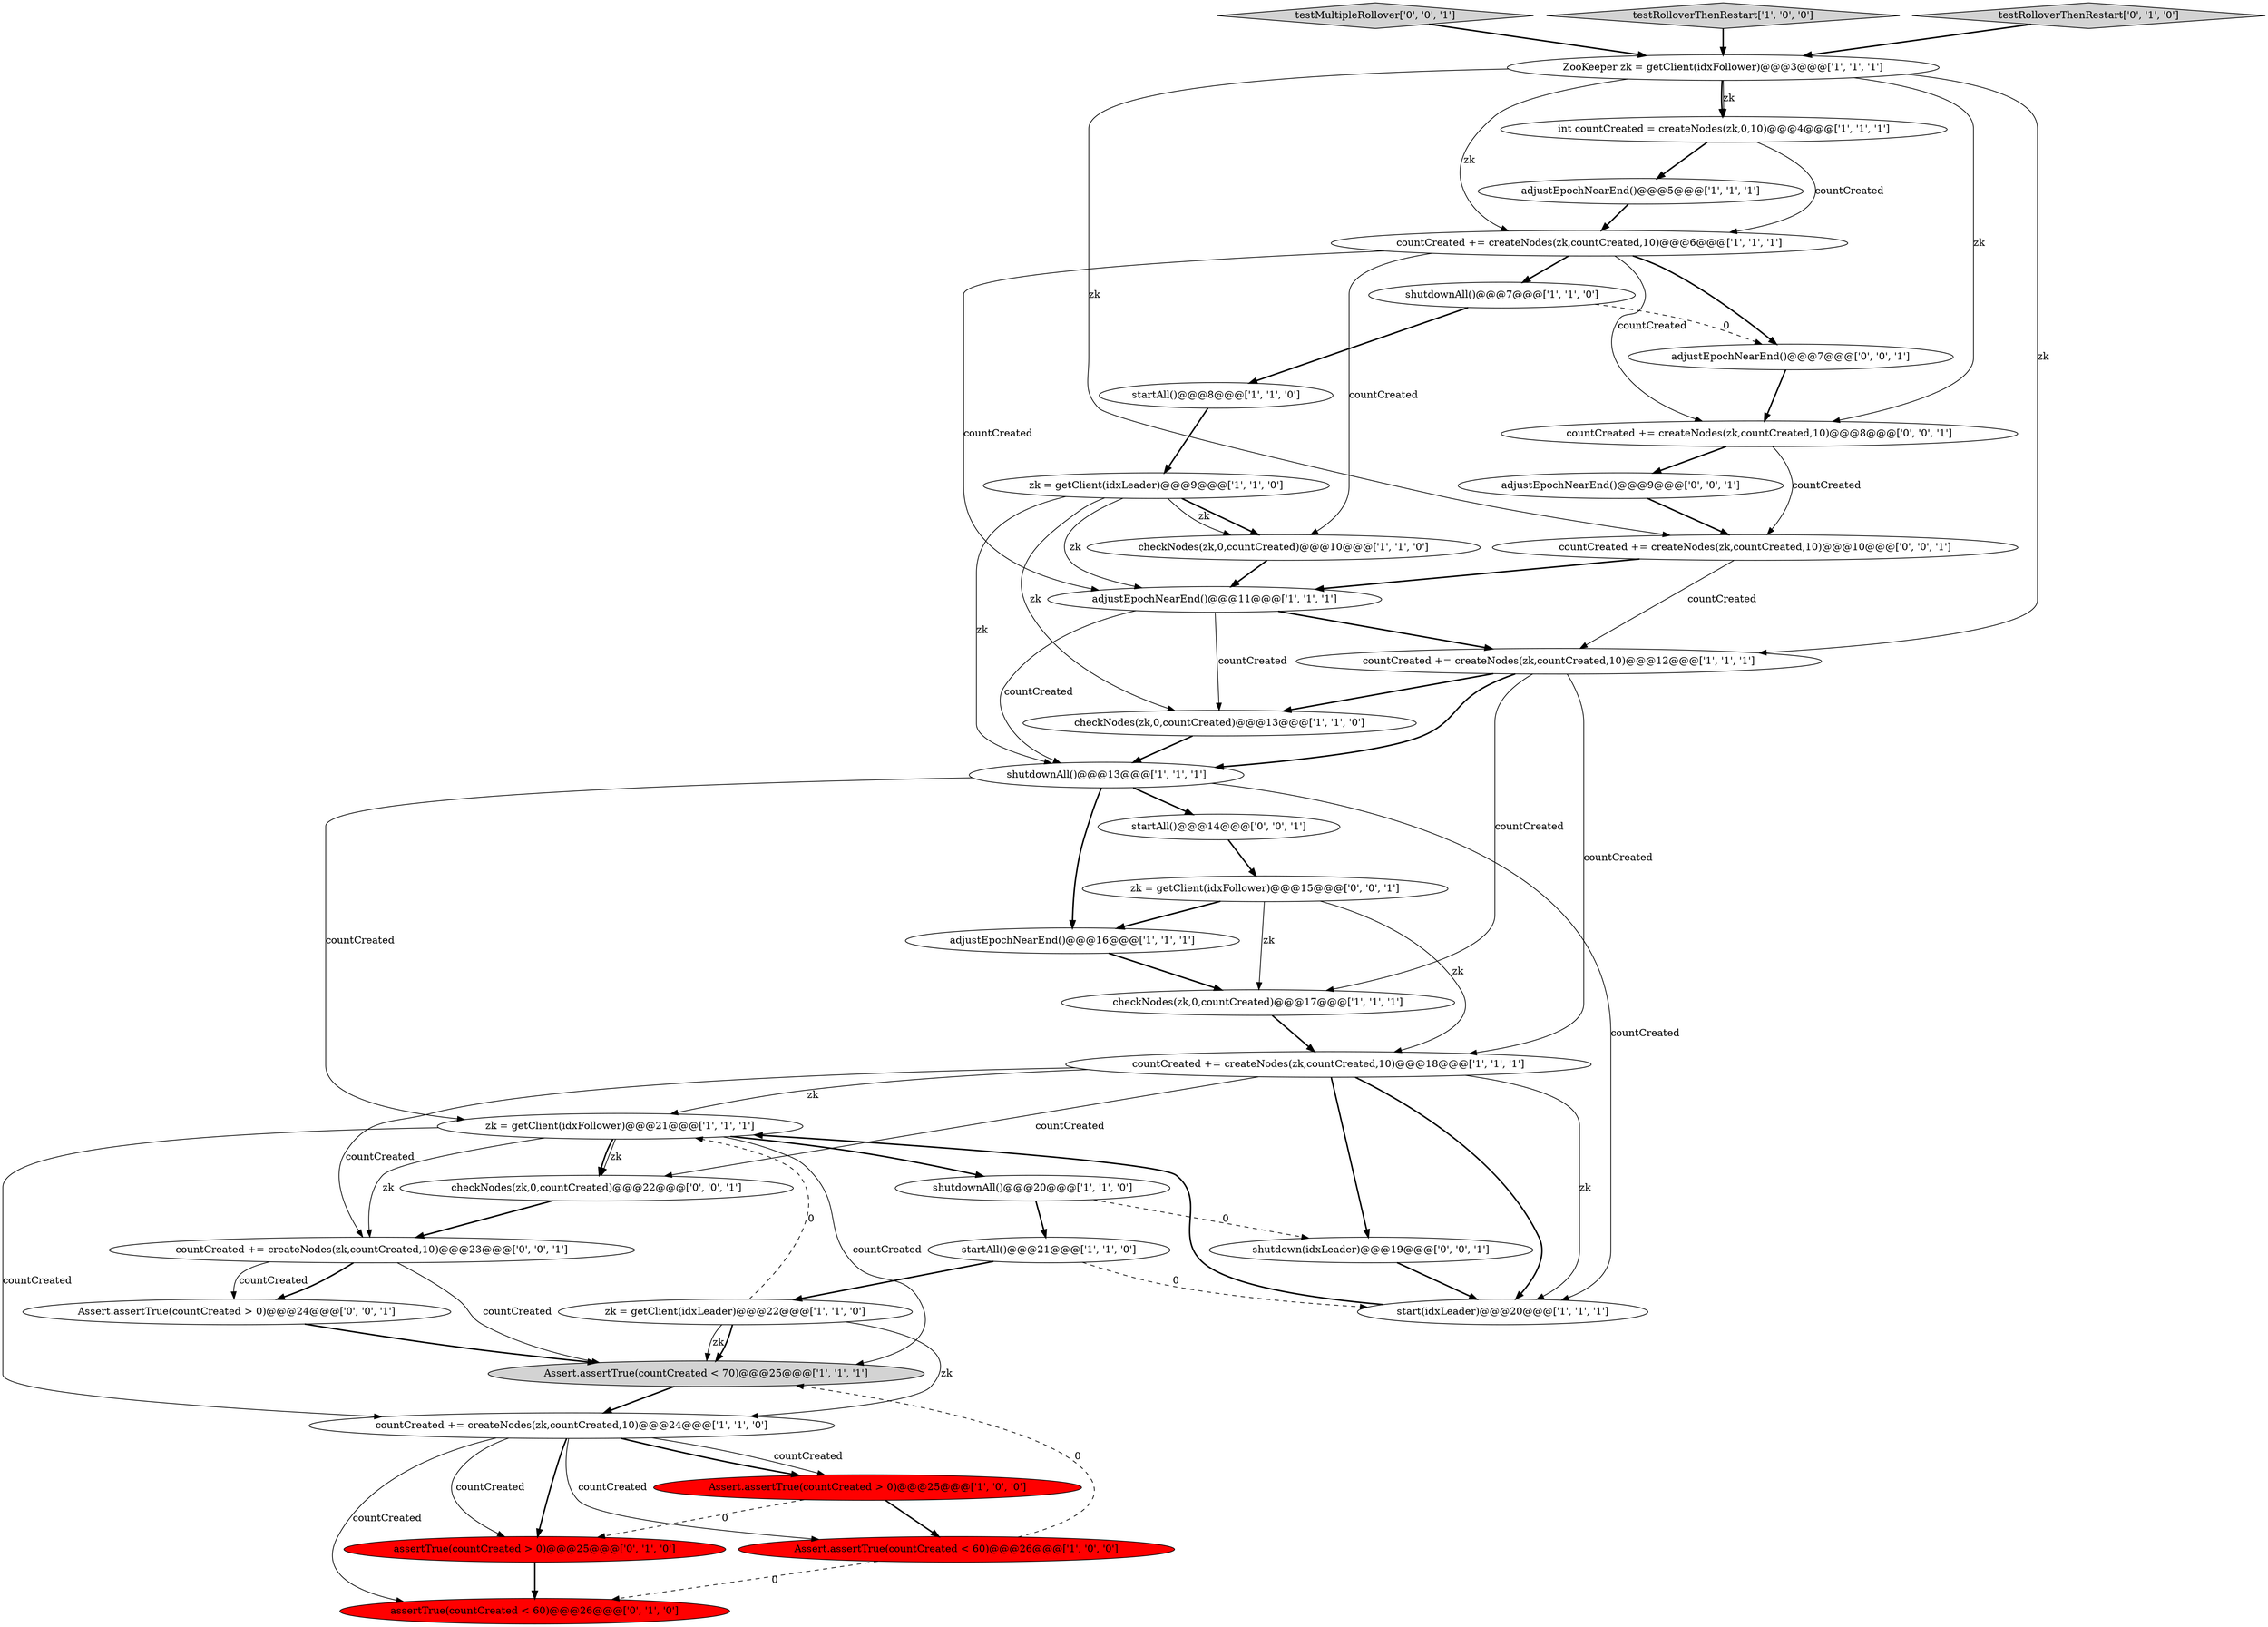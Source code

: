 digraph {
24 [style = filled, label = "int countCreated = createNodes(zk,0,10)@@@4@@@['1', '1', '1']", fillcolor = white, shape = ellipse image = "AAA0AAABBB1BBB"];
21 [style = filled, label = "countCreated += createNodes(zk,countCreated,10)@@@18@@@['1', '1', '1']", fillcolor = white, shape = ellipse image = "AAA0AAABBB1BBB"];
30 [style = filled, label = "adjustEpochNearEnd()@@@7@@@['0', '0', '1']", fillcolor = white, shape = ellipse image = "AAA0AAABBB3BBB"];
29 [style = filled, label = "testMultipleRollover['0', '0', '1']", fillcolor = lightgray, shape = diamond image = "AAA0AAABBB3BBB"];
27 [style = filled, label = "assertTrue(countCreated > 0)@@@25@@@['0', '1', '0']", fillcolor = red, shape = ellipse image = "AAA1AAABBB2BBB"];
36 [style = filled, label = "checkNodes(zk,0,countCreated)@@@22@@@['0', '0', '1']", fillcolor = white, shape = ellipse image = "AAA0AAABBB3BBB"];
38 [style = filled, label = "countCreated += createNodes(zk,countCreated,10)@@@8@@@['0', '0', '1']", fillcolor = white, shape = ellipse image = "AAA0AAABBB3BBB"];
19 [style = filled, label = "startAll()@@@8@@@['1', '1', '0']", fillcolor = white, shape = ellipse image = "AAA0AAABBB1BBB"];
12 [style = filled, label = "zk = getClient(idxFollower)@@@21@@@['1', '1', '1']", fillcolor = white, shape = ellipse image = "AAA0AAABBB1BBB"];
8 [style = filled, label = "zk = getClient(idxLeader)@@@9@@@['1', '1', '0']", fillcolor = white, shape = ellipse image = "AAA0AAABBB1BBB"];
17 [style = filled, label = "zk = getClient(idxLeader)@@@22@@@['1', '1', '0']", fillcolor = white, shape = ellipse image = "AAA0AAABBB1BBB"];
22 [style = filled, label = "adjustEpochNearEnd()@@@11@@@['1', '1', '1']", fillcolor = white, shape = ellipse image = "AAA0AAABBB1BBB"];
26 [style = filled, label = "assertTrue(countCreated < 60)@@@26@@@['0', '1', '0']", fillcolor = red, shape = ellipse image = "AAA1AAABBB2BBB"];
33 [style = filled, label = "Assert.assertTrue(countCreated > 0)@@@24@@@['0', '0', '1']", fillcolor = white, shape = ellipse image = "AAA0AAABBB3BBB"];
1 [style = filled, label = "startAll()@@@21@@@['1', '1', '0']", fillcolor = white, shape = ellipse image = "AAA0AAABBB1BBB"];
10 [style = filled, label = "Assert.assertTrue(countCreated < 70)@@@25@@@['1', '1', '1']", fillcolor = lightgray, shape = ellipse image = "AAA0AAABBB1BBB"];
14 [style = filled, label = "shutdownAll()@@@20@@@['1', '1', '0']", fillcolor = white, shape = ellipse image = "AAA0AAABBB1BBB"];
31 [style = filled, label = "countCreated += createNodes(zk,countCreated,10)@@@10@@@['0', '0', '1']", fillcolor = white, shape = ellipse image = "AAA0AAABBB3BBB"];
3 [style = filled, label = "testRolloverThenRestart['1', '0', '0']", fillcolor = lightgray, shape = diamond image = "AAA0AAABBB1BBB"];
6 [style = filled, label = "countCreated += createNodes(zk,countCreated,10)@@@12@@@['1', '1', '1']", fillcolor = white, shape = ellipse image = "AAA0AAABBB1BBB"];
32 [style = filled, label = "countCreated += createNodes(zk,countCreated,10)@@@23@@@['0', '0', '1']", fillcolor = white, shape = ellipse image = "AAA0AAABBB3BBB"];
2 [style = filled, label = "start(idxLeader)@@@20@@@['1', '1', '1']", fillcolor = white, shape = ellipse image = "AAA0AAABBB1BBB"];
20 [style = filled, label = "countCreated += createNodes(zk,countCreated,10)@@@6@@@['1', '1', '1']", fillcolor = white, shape = ellipse image = "AAA0AAABBB1BBB"];
4 [style = filled, label = "checkNodes(zk,0,countCreated)@@@17@@@['1', '1', '1']", fillcolor = white, shape = ellipse image = "AAA0AAABBB1BBB"];
11 [style = filled, label = "checkNodes(zk,0,countCreated)@@@10@@@['1', '1', '0']", fillcolor = white, shape = ellipse image = "AAA0AAABBB1BBB"];
0 [style = filled, label = "adjustEpochNearEnd()@@@16@@@['1', '1', '1']", fillcolor = white, shape = ellipse image = "AAA0AAABBB1BBB"];
34 [style = filled, label = "zk = getClient(idxFollower)@@@15@@@['0', '0', '1']", fillcolor = white, shape = ellipse image = "AAA0AAABBB3BBB"];
28 [style = filled, label = "startAll()@@@14@@@['0', '0', '1']", fillcolor = white, shape = ellipse image = "AAA0AAABBB3BBB"];
16 [style = filled, label = "adjustEpochNearEnd()@@@5@@@['1', '1', '1']", fillcolor = white, shape = ellipse image = "AAA0AAABBB1BBB"];
7 [style = filled, label = "Assert.assertTrue(countCreated > 0)@@@25@@@['1', '0', '0']", fillcolor = red, shape = ellipse image = "AAA1AAABBB1BBB"];
25 [style = filled, label = "testRolloverThenRestart['0', '1', '0']", fillcolor = lightgray, shape = diamond image = "AAA0AAABBB2BBB"];
5 [style = filled, label = "checkNodes(zk,0,countCreated)@@@13@@@['1', '1', '0']", fillcolor = white, shape = ellipse image = "AAA0AAABBB1BBB"];
23 [style = filled, label = "ZooKeeper zk = getClient(idxFollower)@@@3@@@['1', '1', '1']", fillcolor = white, shape = ellipse image = "AAA0AAABBB1BBB"];
9 [style = filled, label = "shutdownAll()@@@13@@@['1', '1', '1']", fillcolor = white, shape = ellipse image = "AAA0AAABBB1BBB"];
18 [style = filled, label = "shutdownAll()@@@7@@@['1', '1', '0']", fillcolor = white, shape = ellipse image = "AAA0AAABBB1BBB"];
35 [style = filled, label = "adjustEpochNearEnd()@@@9@@@['0', '0', '1']", fillcolor = white, shape = ellipse image = "AAA0AAABBB3BBB"];
37 [style = filled, label = "shutdown(idxLeader)@@@19@@@['0', '0', '1']", fillcolor = white, shape = ellipse image = "AAA0AAABBB3BBB"];
13 [style = filled, label = "countCreated += createNodes(zk,countCreated,10)@@@24@@@['1', '1', '0']", fillcolor = white, shape = ellipse image = "AAA0AAABBB1BBB"];
15 [style = filled, label = "Assert.assertTrue(countCreated < 60)@@@26@@@['1', '0', '0']", fillcolor = red, shape = ellipse image = "AAA1AAABBB1BBB"];
5->9 [style = bold, label=""];
18->30 [style = dashed, label="0"];
21->2 [style = bold, label=""];
31->6 [style = solid, label="countCreated"];
20->11 [style = solid, label="countCreated"];
32->10 [style = solid, label="countCreated"];
8->9 [style = solid, label="zk"];
22->9 [style = solid, label="countCreated"];
8->11 [style = bold, label=""];
34->4 [style = solid, label="zk"];
38->31 [style = solid, label="countCreated"];
35->31 [style = bold, label=""];
23->38 [style = solid, label="zk"];
6->4 [style = solid, label="countCreated"];
6->21 [style = solid, label="countCreated"];
12->13 [style = solid, label="countCreated"];
18->19 [style = bold, label=""];
4->21 [style = bold, label=""];
13->27 [style = solid, label="countCreated"];
29->23 [style = bold, label=""];
8->22 [style = solid, label="zk"];
17->13 [style = solid, label="zk"];
34->0 [style = bold, label=""];
23->20 [style = solid, label="zk"];
1->17 [style = bold, label=""];
20->18 [style = bold, label=""];
3->23 [style = bold, label=""];
21->37 [style = bold, label=""];
23->6 [style = solid, label="zk"];
12->10 [style = solid, label="countCreated"];
12->36 [style = solid, label="zk"];
12->14 [style = bold, label=""];
15->26 [style = dashed, label="0"];
13->7 [style = solid, label="countCreated"];
20->22 [style = solid, label="countCreated"];
23->31 [style = solid, label="zk"];
38->35 [style = bold, label=""];
13->26 [style = solid, label="countCreated"];
16->20 [style = bold, label=""];
8->11 [style = solid, label="zk"];
22->6 [style = bold, label=""];
27->26 [style = bold, label=""];
17->10 [style = solid, label="zk"];
17->10 [style = bold, label=""];
14->37 [style = dashed, label="0"];
21->2 [style = solid, label="zk"];
21->36 [style = solid, label="countCreated"];
12->36 [style = bold, label=""];
21->12 [style = solid, label="zk"];
32->33 [style = bold, label=""];
9->28 [style = bold, label=""];
6->5 [style = bold, label=""];
13->27 [style = bold, label=""];
10->13 [style = bold, label=""];
22->5 [style = solid, label="countCreated"];
11->22 [style = bold, label=""];
9->12 [style = solid, label="countCreated"];
8->5 [style = solid, label="zk"];
7->15 [style = bold, label=""];
37->2 [style = bold, label=""];
15->10 [style = dashed, label="0"];
12->32 [style = solid, label="zk"];
30->38 [style = bold, label=""];
32->33 [style = solid, label="countCreated"];
31->22 [style = bold, label=""];
9->0 [style = bold, label=""];
28->34 [style = bold, label=""];
13->15 [style = solid, label="countCreated"];
25->23 [style = bold, label=""];
21->32 [style = solid, label="countCreated"];
36->32 [style = bold, label=""];
34->21 [style = solid, label="zk"];
9->2 [style = solid, label="countCreated"];
33->10 [style = bold, label=""];
19->8 [style = bold, label=""];
2->12 [style = bold, label=""];
14->1 [style = bold, label=""];
7->27 [style = dashed, label="0"];
24->16 [style = bold, label=""];
23->24 [style = bold, label=""];
20->38 [style = solid, label="countCreated"];
0->4 [style = bold, label=""];
13->7 [style = bold, label=""];
23->24 [style = solid, label="zk"];
1->2 [style = dashed, label="0"];
17->12 [style = dashed, label="0"];
6->9 [style = bold, label=""];
20->30 [style = bold, label=""];
24->20 [style = solid, label="countCreated"];
}
